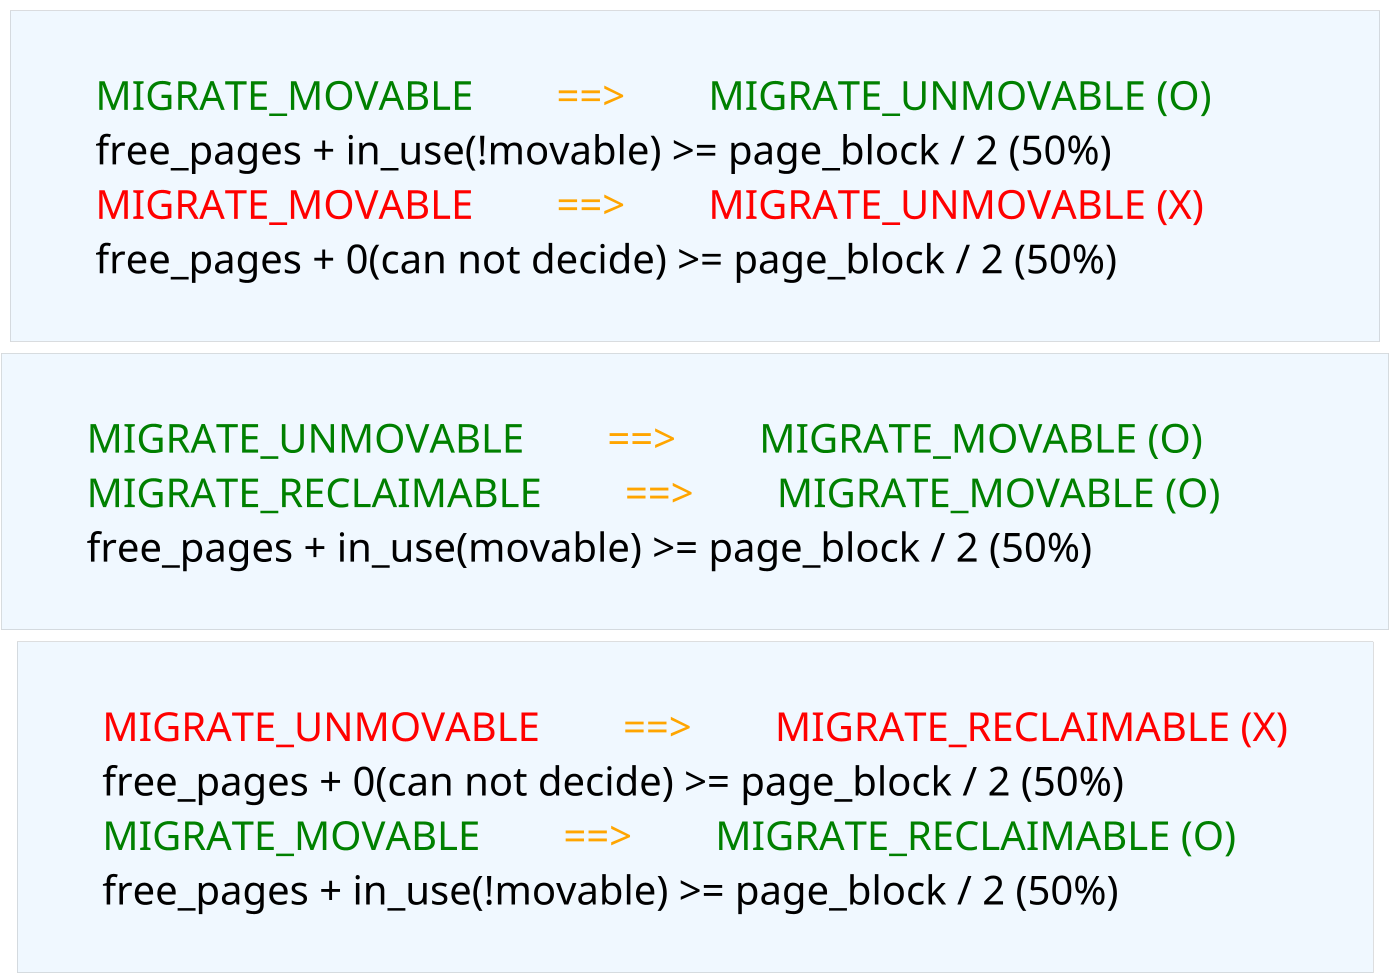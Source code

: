 @startuml
!$font_size = 200
!$border_thick = 0

scale 1/5
skinparam ComponentStyle rectangle
skinparam Component {
    FontSize $font_size
    BorderThickness $border_thick
    BorderColor black
    BackgroundColor AliceBlue
}
skinparam Rectangle {
    FontSize 0
    BorderThickness 0
    BackgroundColor transparent
}

component c1 [

    \t<color:Green>MIGRATE_MOVABLE</color>\t<color:Orange>==></color>\t<color:Green>MIGRATE_UNMOVABLE (O)</color>\t\t
    \tfree_pages + in_use(!movable) >= page_block / 2 (50%)\t
    \t<color:Red>MIGRATE_MOVABLE</color>\t<color:Orange>==></color>\t<color:Red>MIGRATE_UNMOVABLE (X)</color>\t
    \tfree_pages + 0(can not decide) >= page_block / 2 (50%)\t

]

component c2 [

    \t<color:Green>MIGRATE_UNMOVABLE</color>\t<color:Orange>==></color>\t<color:Green>MIGRATE_MOVABLE (O)</color>\t
    \t<color:Green>MIGRATE_RECLAIMABLE</color>\t<color:Orange>==></color>\t<color:Green>MIGRATE_MOVABLE (O)</color>\t\t
    \tfree_pages + in_use(movable) >= page_block / 2 (50%)\t

]

component c3 [

    \t<color:Red>MIGRATE_UNMOVABLE</color>\t<color:Orange>==></color>\t<color:Red>MIGRATE_RECLAIMABLE (X)</color>\t
    \tfree_pages + 0(can not decide) >= page_block / 2 (50%)\t
    \t<color:Green>MIGRATE_MOVABLE</color>\t<color:Orange>==></color>\t<color:Green>MIGRATE_RECLAIMABLE (O)</color>\t
    \tfree_pages + in_use(!movable) >= page_block / 2 (50%)\t

]

c1-down[hidden]-c2
c2-down[hidden]-c3


@enduml